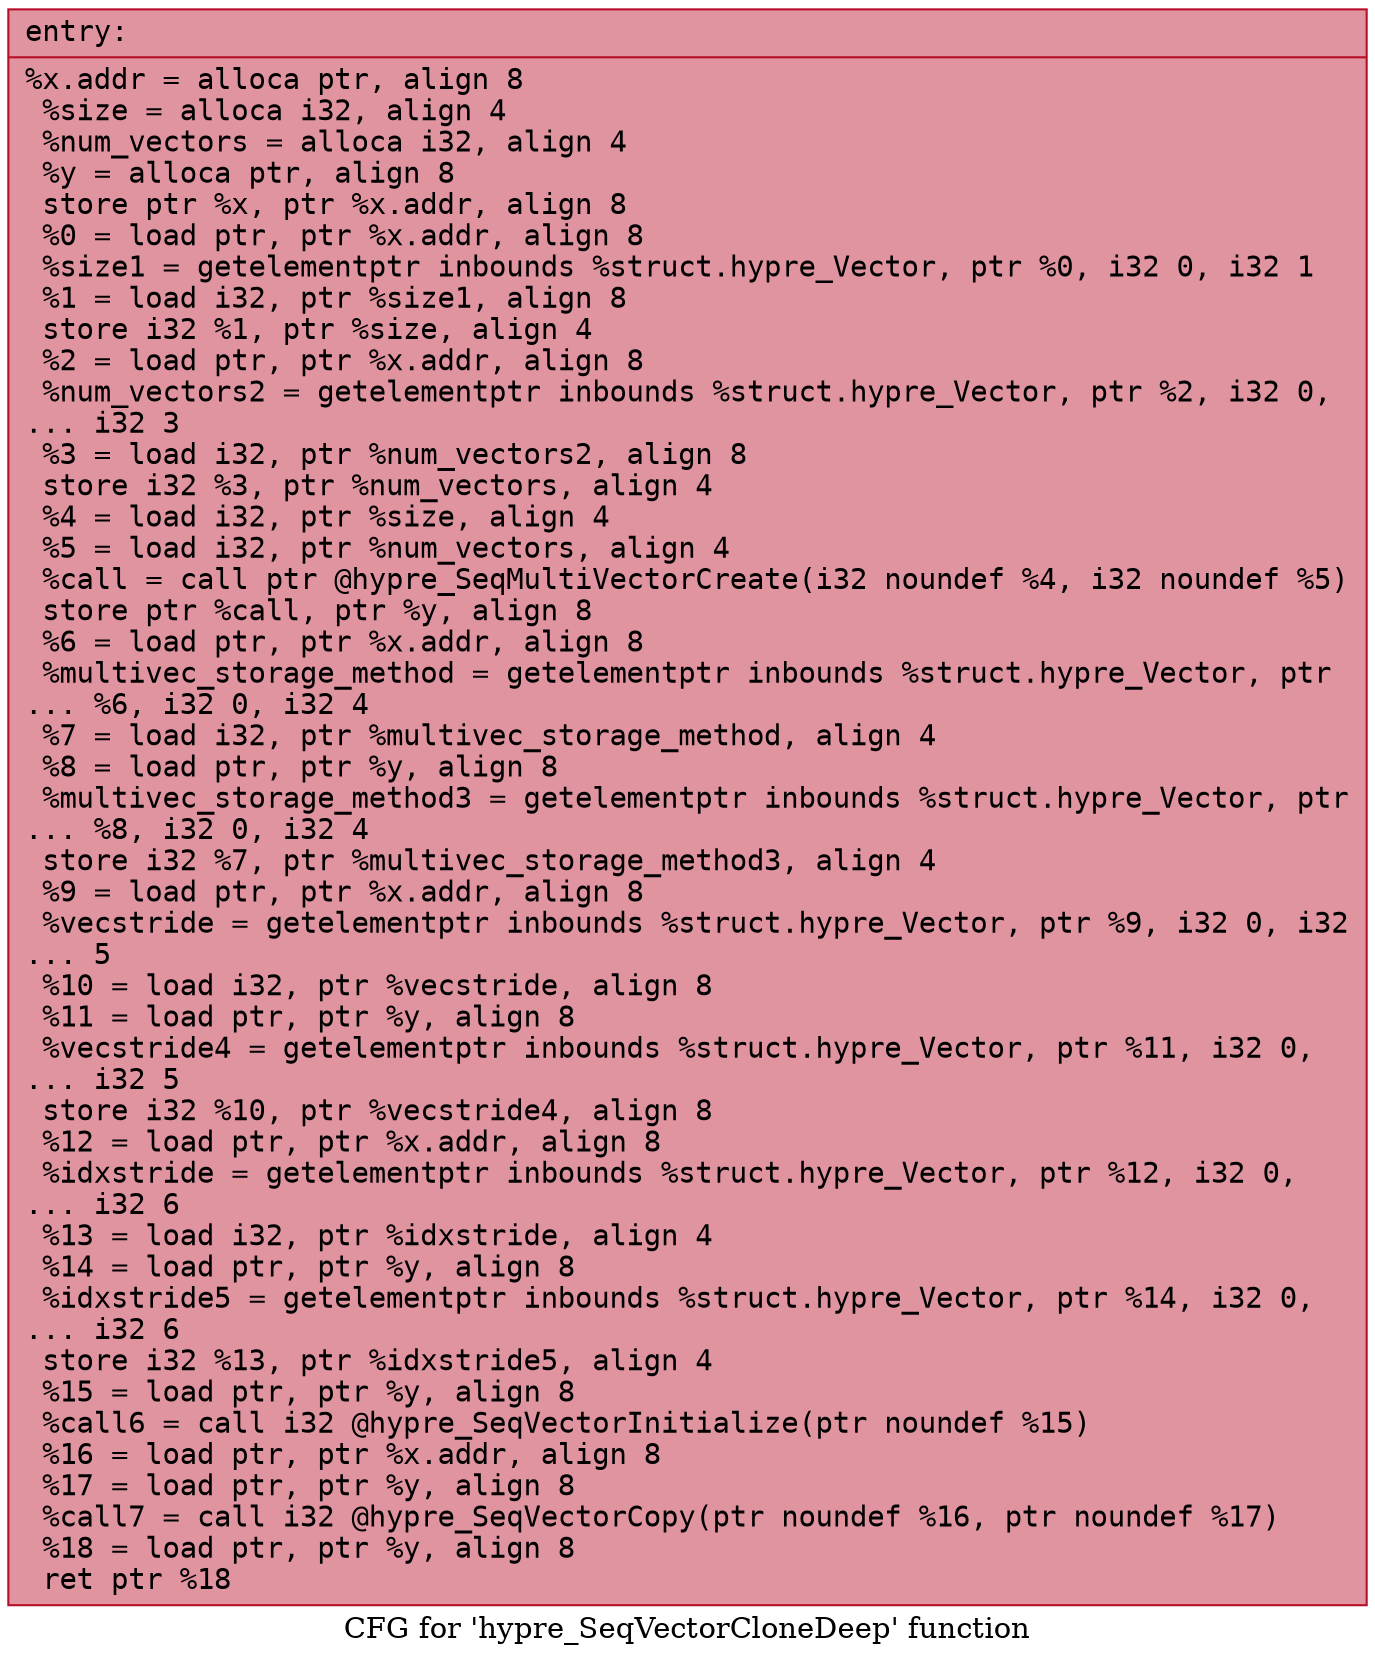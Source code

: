 digraph "CFG for 'hypre_SeqVectorCloneDeep' function" {
	label="CFG for 'hypre_SeqVectorCloneDeep' function";

	Node0x559a84184d60 [shape=record,color="#b70d28ff", style=filled, fillcolor="#b70d2870" fontname="Courier",label="{entry:\l|  %x.addr = alloca ptr, align 8\l  %size = alloca i32, align 4\l  %num_vectors = alloca i32, align 4\l  %y = alloca ptr, align 8\l  store ptr %x, ptr %x.addr, align 8\l  %0 = load ptr, ptr %x.addr, align 8\l  %size1 = getelementptr inbounds %struct.hypre_Vector, ptr %0, i32 0, i32 1\l  %1 = load i32, ptr %size1, align 8\l  store i32 %1, ptr %size, align 4\l  %2 = load ptr, ptr %x.addr, align 8\l  %num_vectors2 = getelementptr inbounds %struct.hypre_Vector, ptr %2, i32 0,\l... i32 3\l  %3 = load i32, ptr %num_vectors2, align 8\l  store i32 %3, ptr %num_vectors, align 4\l  %4 = load i32, ptr %size, align 4\l  %5 = load i32, ptr %num_vectors, align 4\l  %call = call ptr @hypre_SeqMultiVectorCreate(i32 noundef %4, i32 noundef %5)\l  store ptr %call, ptr %y, align 8\l  %6 = load ptr, ptr %x.addr, align 8\l  %multivec_storage_method = getelementptr inbounds %struct.hypre_Vector, ptr\l... %6, i32 0, i32 4\l  %7 = load i32, ptr %multivec_storage_method, align 4\l  %8 = load ptr, ptr %y, align 8\l  %multivec_storage_method3 = getelementptr inbounds %struct.hypre_Vector, ptr\l... %8, i32 0, i32 4\l  store i32 %7, ptr %multivec_storage_method3, align 4\l  %9 = load ptr, ptr %x.addr, align 8\l  %vecstride = getelementptr inbounds %struct.hypre_Vector, ptr %9, i32 0, i32\l... 5\l  %10 = load i32, ptr %vecstride, align 8\l  %11 = load ptr, ptr %y, align 8\l  %vecstride4 = getelementptr inbounds %struct.hypre_Vector, ptr %11, i32 0,\l... i32 5\l  store i32 %10, ptr %vecstride4, align 8\l  %12 = load ptr, ptr %x.addr, align 8\l  %idxstride = getelementptr inbounds %struct.hypre_Vector, ptr %12, i32 0,\l... i32 6\l  %13 = load i32, ptr %idxstride, align 4\l  %14 = load ptr, ptr %y, align 8\l  %idxstride5 = getelementptr inbounds %struct.hypre_Vector, ptr %14, i32 0,\l... i32 6\l  store i32 %13, ptr %idxstride5, align 4\l  %15 = load ptr, ptr %y, align 8\l  %call6 = call i32 @hypre_SeqVectorInitialize(ptr noundef %15)\l  %16 = load ptr, ptr %x.addr, align 8\l  %17 = load ptr, ptr %y, align 8\l  %call7 = call i32 @hypre_SeqVectorCopy(ptr noundef %16, ptr noundef %17)\l  %18 = load ptr, ptr %y, align 8\l  ret ptr %18\l}"];
}
